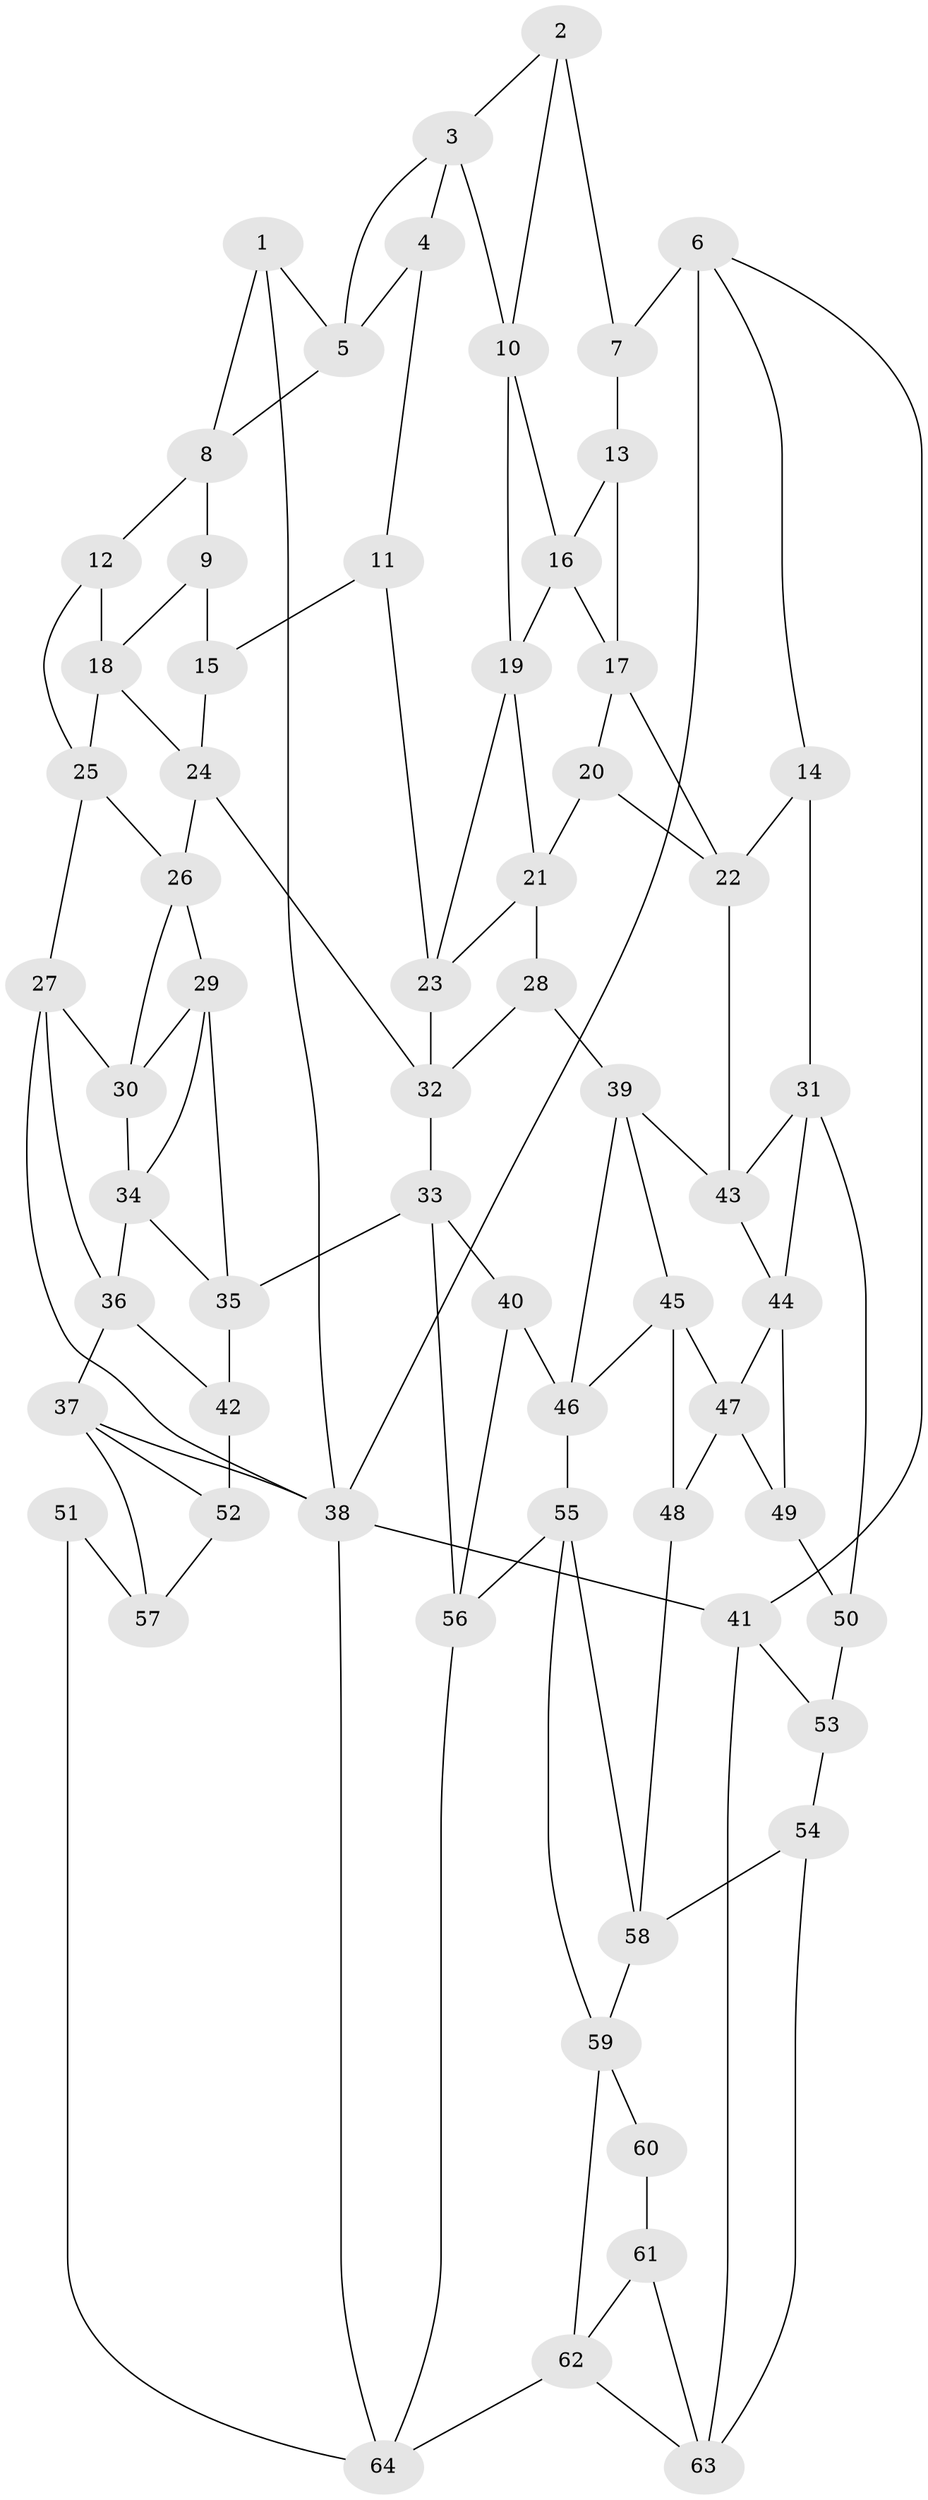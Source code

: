 // original degree distribution, {3: 0.015625, 6: 0.2109375, 5: 0.546875, 4: 0.2265625}
// Generated by graph-tools (version 1.1) at 2025/03/03/09/25 03:03:15]
// undirected, 64 vertices, 116 edges
graph export_dot {
graph [start="1"]
  node [color=gray90,style=filled];
  1;
  2;
  3;
  4;
  5;
  6;
  7;
  8;
  9;
  10;
  11;
  12;
  13;
  14;
  15;
  16;
  17;
  18;
  19;
  20;
  21;
  22;
  23;
  24;
  25;
  26;
  27;
  28;
  29;
  30;
  31;
  32;
  33;
  34;
  35;
  36;
  37;
  38;
  39;
  40;
  41;
  42;
  43;
  44;
  45;
  46;
  47;
  48;
  49;
  50;
  51;
  52;
  53;
  54;
  55;
  56;
  57;
  58;
  59;
  60;
  61;
  62;
  63;
  64;
  1 -- 5 [weight=1.0];
  1 -- 8 [weight=1.0];
  1 -- 38 [weight=1.0];
  2 -- 3 [weight=1.0];
  2 -- 7 [weight=1.0];
  2 -- 10 [weight=1.0];
  3 -- 4 [weight=1.0];
  3 -- 5 [weight=1.0];
  3 -- 10 [weight=1.0];
  4 -- 5 [weight=1.0];
  4 -- 11 [weight=1.0];
  5 -- 8 [weight=1.0];
  6 -- 7 [weight=2.0];
  6 -- 14 [weight=1.0];
  6 -- 38 [weight=1.0];
  6 -- 41 [weight=1.0];
  7 -- 13 [weight=1.0];
  8 -- 9 [weight=1.0];
  8 -- 12 [weight=1.0];
  9 -- 15 [weight=1.0];
  9 -- 18 [weight=1.0];
  10 -- 16 [weight=1.0];
  10 -- 19 [weight=1.0];
  11 -- 15 [weight=2.0];
  11 -- 23 [weight=1.0];
  12 -- 18 [weight=1.0];
  12 -- 25 [weight=1.0];
  13 -- 16 [weight=1.0];
  13 -- 17 [weight=1.0];
  14 -- 22 [weight=1.0];
  14 -- 31 [weight=1.0];
  15 -- 24 [weight=1.0];
  16 -- 17 [weight=1.0];
  16 -- 19 [weight=1.0];
  17 -- 20 [weight=1.0];
  17 -- 22 [weight=1.0];
  18 -- 24 [weight=1.0];
  18 -- 25 [weight=1.0];
  19 -- 21 [weight=1.0];
  19 -- 23 [weight=1.0];
  20 -- 21 [weight=1.0];
  20 -- 22 [weight=1.0];
  21 -- 23 [weight=1.0];
  21 -- 28 [weight=1.0];
  22 -- 43 [weight=1.0];
  23 -- 32 [weight=1.0];
  24 -- 26 [weight=1.0];
  24 -- 32 [weight=1.0];
  25 -- 26 [weight=1.0];
  25 -- 27 [weight=1.0];
  26 -- 29 [weight=1.0];
  26 -- 30 [weight=1.0];
  27 -- 30 [weight=1.0];
  27 -- 36 [weight=1.0];
  27 -- 38 [weight=1.0];
  28 -- 32 [weight=1.0];
  28 -- 39 [weight=1.0];
  29 -- 30 [weight=1.0];
  29 -- 34 [weight=1.0];
  29 -- 35 [weight=1.0];
  30 -- 34 [weight=1.0];
  31 -- 43 [weight=1.0];
  31 -- 44 [weight=1.0];
  31 -- 50 [weight=1.0];
  32 -- 33 [weight=1.0];
  33 -- 35 [weight=1.0];
  33 -- 40 [weight=1.0];
  33 -- 56 [weight=1.0];
  34 -- 35 [weight=1.0];
  34 -- 36 [weight=1.0];
  35 -- 42 [weight=1.0];
  36 -- 37 [weight=1.0];
  36 -- 42 [weight=1.0];
  37 -- 38 [weight=1.0];
  37 -- 52 [weight=1.0];
  37 -- 57 [weight=1.0];
  38 -- 41 [weight=1.0];
  38 -- 64 [weight=1.0];
  39 -- 43 [weight=1.0];
  39 -- 45 [weight=1.0];
  39 -- 46 [weight=1.0];
  40 -- 46 [weight=1.0];
  40 -- 56 [weight=1.0];
  41 -- 53 [weight=1.0];
  41 -- 63 [weight=1.0];
  42 -- 52 [weight=2.0];
  43 -- 44 [weight=1.0];
  44 -- 47 [weight=1.0];
  44 -- 49 [weight=1.0];
  45 -- 46 [weight=1.0];
  45 -- 47 [weight=1.0];
  45 -- 48 [weight=1.0];
  46 -- 55 [weight=1.0];
  47 -- 48 [weight=1.0];
  47 -- 49 [weight=1.0];
  48 -- 58 [weight=1.0];
  49 -- 50 [weight=1.0];
  50 -- 53 [weight=2.0];
  51 -- 57 [weight=2.0];
  51 -- 64 [weight=1.0];
  52 -- 57 [weight=1.0];
  53 -- 54 [weight=1.0];
  54 -- 58 [weight=1.0];
  54 -- 63 [weight=1.0];
  55 -- 56 [weight=1.0];
  55 -- 58 [weight=1.0];
  55 -- 59 [weight=1.0];
  56 -- 64 [weight=1.0];
  58 -- 59 [weight=1.0];
  59 -- 60 [weight=1.0];
  59 -- 62 [weight=1.0];
  60 -- 61 [weight=2.0];
  61 -- 62 [weight=1.0];
  61 -- 63 [weight=1.0];
  62 -- 63 [weight=1.0];
  62 -- 64 [weight=1.0];
}
